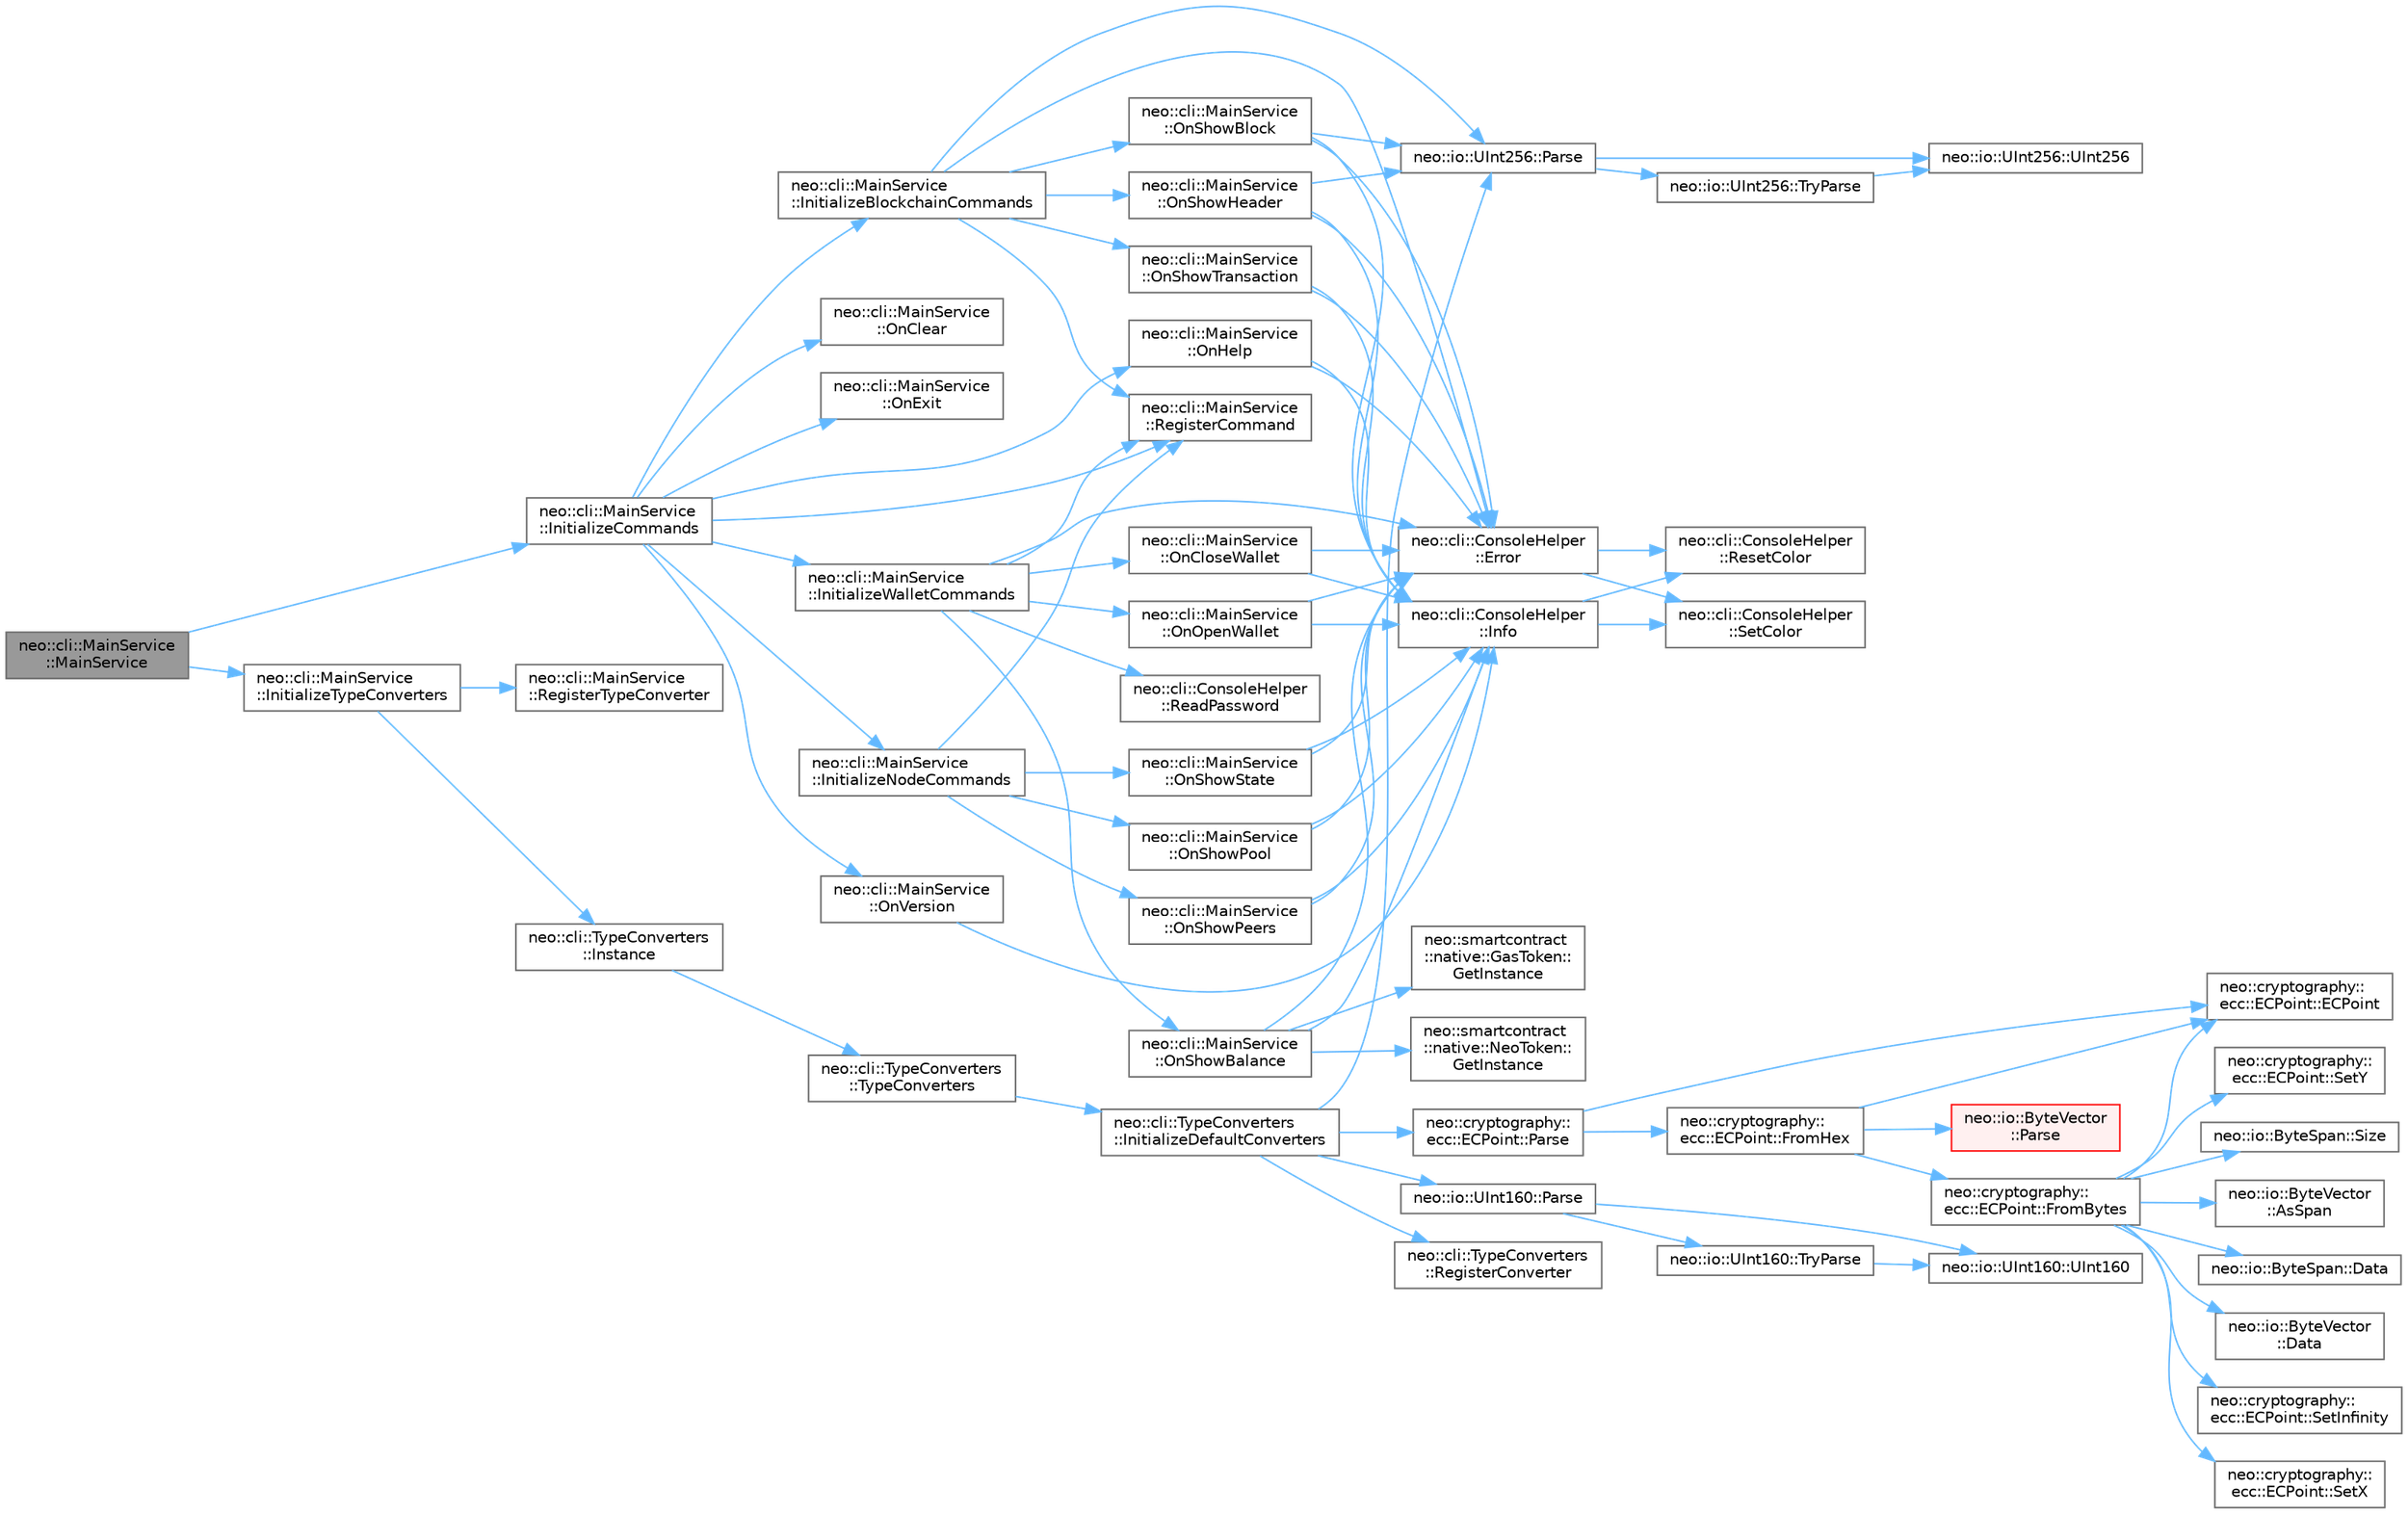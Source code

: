 digraph "neo::cli::MainService::MainService"
{
 // LATEX_PDF_SIZE
  bgcolor="transparent";
  edge [fontname=Helvetica,fontsize=10,labelfontname=Helvetica,labelfontsize=10];
  node [fontname=Helvetica,fontsize=10,shape=box,height=0.2,width=0.4];
  rankdir="LR";
  Node1 [id="Node000001",label="neo::cli::MainService\l::MainService",height=0.2,width=0.4,color="gray40", fillcolor="grey60", style="filled", fontcolor="black",tooltip="Constructs a MainService."];
  Node1 -> Node2 [id="edge1_Node000001_Node000002",color="steelblue1",style="solid",tooltip=" "];
  Node2 [id="Node000002",label="neo::cli::MainService\l::InitializeCommands",height=0.2,width=0.4,color="grey40", fillcolor="white", style="filled",URL="$classneo_1_1cli_1_1_main_service.html#a9a7830733f81a719858024af2b4a70ac",tooltip=" "];
  Node2 -> Node3 [id="edge2_Node000002_Node000003",color="steelblue1",style="solid",tooltip=" "];
  Node3 [id="Node000003",label="neo::cli::MainService\l::InitializeBlockchainCommands",height=0.2,width=0.4,color="grey40", fillcolor="white", style="filled",URL="$classneo_1_1cli_1_1_main_service.html#adc83915216c0a062001cfdb4c568b07e",tooltip=" "];
  Node3 -> Node4 [id="edge3_Node000003_Node000004",color="steelblue1",style="solid",tooltip=" "];
  Node4 [id="Node000004",label="neo::cli::ConsoleHelper\l::Error",height=0.2,width=0.4,color="grey40", fillcolor="white", style="filled",URL="$classneo_1_1cli_1_1_console_helper.html#ac3ec7b1362555499592739354105f6f1",tooltip="Print an error message."];
  Node4 -> Node5 [id="edge4_Node000004_Node000005",color="steelblue1",style="solid",tooltip=" "];
  Node5 [id="Node000005",label="neo::cli::ConsoleHelper\l::ResetColor",height=0.2,width=0.4,color="grey40", fillcolor="white", style="filled",URL="$classneo_1_1cli_1_1_console_helper.html#aa19a32aa086b8165b918589106658595",tooltip="Reset console text color to default."];
  Node4 -> Node6 [id="edge5_Node000004_Node000006",color="steelblue1",style="solid",tooltip=" "];
  Node6 [id="Node000006",label="neo::cli::ConsoleHelper\l::SetColor",height=0.2,width=0.4,color="grey40", fillcolor="white", style="filled",URL="$classneo_1_1cli_1_1_console_helper.html#ad263bec77ecce8013dddb817efef151f",tooltip="Set console text color."];
  Node3 -> Node7 [id="edge6_Node000003_Node000007",color="steelblue1",style="solid",tooltip=" "];
  Node7 [id="Node000007",label="neo::cli::MainService\l::OnShowBlock",height=0.2,width=0.4,color="grey40", fillcolor="white", style="filled",URL="$classneo_1_1cli_1_1_main_service.html#a1bf4923635dfb1d93260232bf82aecc5",tooltip=" "];
  Node7 -> Node4 [id="edge7_Node000007_Node000004",color="steelblue1",style="solid",tooltip=" "];
  Node7 -> Node8 [id="edge8_Node000007_Node000008",color="steelblue1",style="solid",tooltip=" "];
  Node8 [id="Node000008",label="neo::cli::ConsoleHelper\l::Info",height=0.2,width=0.4,color="grey40", fillcolor="white", style="filled",URL="$classneo_1_1cli_1_1_console_helper.html#a6d48e1c45f338bd842bf7fa6bf00b0d9",tooltip="Print an informational message."];
  Node8 -> Node5 [id="edge9_Node000008_Node000005",color="steelblue1",style="solid",tooltip=" "];
  Node8 -> Node6 [id="edge10_Node000008_Node000006",color="steelblue1",style="solid",tooltip=" "];
  Node7 -> Node9 [id="edge11_Node000007_Node000009",color="steelblue1",style="solid",tooltip=" "];
  Node9 [id="Node000009",label="neo::io::UInt256::Parse",height=0.2,width=0.4,color="grey40", fillcolor="white", style="filled",URL="$classneo_1_1io_1_1_u_int256.html#ae9677f80225af25ba870a2e47456ba60",tooltip="Parses a hexadecimal string into a UInt256."];
  Node9 -> Node10 [id="edge12_Node000009_Node000010",color="steelblue1",style="solid",tooltip=" "];
  Node10 [id="Node000010",label="neo::io::UInt256::TryParse",height=0.2,width=0.4,color="grey40", fillcolor="white", style="filled",URL="$classneo_1_1io_1_1_u_int256.html#a4852cc59d65e30d34941404fd555e86e",tooltip="Tries to parse a hexadecimal string into a UInt256."];
  Node10 -> Node11 [id="edge13_Node000010_Node000011",color="steelblue1",style="solid",tooltip=" "];
  Node11 [id="Node000011",label="neo::io::UInt256::UInt256",height=0.2,width=0.4,color="grey40", fillcolor="white", style="filled",URL="$classneo_1_1io_1_1_u_int256.html#a96e96c9590720abc1c4f8c086ff6c051",tooltip="Constructs a UInt256 initialized to zero."];
  Node9 -> Node11 [id="edge14_Node000009_Node000011",color="steelblue1",style="solid",tooltip=" "];
  Node3 -> Node12 [id="edge15_Node000003_Node000012",color="steelblue1",style="solid",tooltip=" "];
  Node12 [id="Node000012",label="neo::cli::MainService\l::OnShowHeader",height=0.2,width=0.4,color="grey40", fillcolor="white", style="filled",URL="$classneo_1_1cli_1_1_main_service.html#a68248538cdbabd4e62043b5bb3740b9e",tooltip=" "];
  Node12 -> Node4 [id="edge16_Node000012_Node000004",color="steelblue1",style="solid",tooltip=" "];
  Node12 -> Node8 [id="edge17_Node000012_Node000008",color="steelblue1",style="solid",tooltip=" "];
  Node12 -> Node9 [id="edge18_Node000012_Node000009",color="steelblue1",style="solid",tooltip=" "];
  Node3 -> Node13 [id="edge19_Node000003_Node000013",color="steelblue1",style="solid",tooltip=" "];
  Node13 [id="Node000013",label="neo::cli::MainService\l::OnShowTransaction",height=0.2,width=0.4,color="grey40", fillcolor="white", style="filled",URL="$classneo_1_1cli_1_1_main_service.html#a9f09d356d8753dfd841a1ac27f367501",tooltip=" "];
  Node13 -> Node4 [id="edge20_Node000013_Node000004",color="steelblue1",style="solid",tooltip=" "];
  Node13 -> Node8 [id="edge21_Node000013_Node000008",color="steelblue1",style="solid",tooltip=" "];
  Node3 -> Node9 [id="edge22_Node000003_Node000009",color="steelblue1",style="solid",tooltip=" "];
  Node3 -> Node14 [id="edge23_Node000003_Node000014",color="steelblue1",style="solid",tooltip=" "];
  Node14 [id="Node000014",label="neo::cli::MainService\l::RegisterCommand",height=0.2,width=0.4,color="grey40", fillcolor="white", style="filled",URL="$classneo_1_1cli_1_1_main_service.html#a87500bf72b8db7033c327dd0a562b1a8",tooltip="Registers a command."];
  Node2 -> Node15 [id="edge24_Node000002_Node000015",color="steelblue1",style="solid",tooltip=" "];
  Node15 [id="Node000015",label="neo::cli::MainService\l::InitializeNodeCommands",height=0.2,width=0.4,color="grey40", fillcolor="white", style="filled",URL="$classneo_1_1cli_1_1_main_service.html#ac4f21727dea19c617d531addbd10b335",tooltip=" "];
  Node15 -> Node16 [id="edge25_Node000015_Node000016",color="steelblue1",style="solid",tooltip=" "];
  Node16 [id="Node000016",label="neo::cli::MainService\l::OnShowPeers",height=0.2,width=0.4,color="grey40", fillcolor="white", style="filled",URL="$classneo_1_1cli_1_1_main_service.html#aff87a0a3cde9685e2f56262ed1fbedbd",tooltip=" "];
  Node16 -> Node4 [id="edge26_Node000016_Node000004",color="steelblue1",style="solid",tooltip=" "];
  Node16 -> Node8 [id="edge27_Node000016_Node000008",color="steelblue1",style="solid",tooltip=" "];
  Node15 -> Node17 [id="edge28_Node000015_Node000017",color="steelblue1",style="solid",tooltip=" "];
  Node17 [id="Node000017",label="neo::cli::MainService\l::OnShowPool",height=0.2,width=0.4,color="grey40", fillcolor="white", style="filled",URL="$classneo_1_1cli_1_1_main_service.html#a7a72be4d9671a7baf17c5afae90f093a",tooltip=" "];
  Node17 -> Node4 [id="edge29_Node000017_Node000004",color="steelblue1",style="solid",tooltip=" "];
  Node17 -> Node8 [id="edge30_Node000017_Node000008",color="steelblue1",style="solid",tooltip=" "];
  Node15 -> Node18 [id="edge31_Node000015_Node000018",color="steelblue1",style="solid",tooltip=" "];
  Node18 [id="Node000018",label="neo::cli::MainService\l::OnShowState",height=0.2,width=0.4,color="grey40", fillcolor="white", style="filled",URL="$classneo_1_1cli_1_1_main_service.html#ac678464ba7a2d5a0f756f6ffc017fbf7",tooltip=" "];
  Node18 -> Node4 [id="edge32_Node000018_Node000004",color="steelblue1",style="solid",tooltip=" "];
  Node18 -> Node8 [id="edge33_Node000018_Node000008",color="steelblue1",style="solid",tooltip=" "];
  Node15 -> Node14 [id="edge34_Node000015_Node000014",color="steelblue1",style="solid",tooltip=" "];
  Node2 -> Node19 [id="edge35_Node000002_Node000019",color="steelblue1",style="solid",tooltip=" "];
  Node19 [id="Node000019",label="neo::cli::MainService\l::InitializeWalletCommands",height=0.2,width=0.4,color="grey40", fillcolor="white", style="filled",URL="$classneo_1_1cli_1_1_main_service.html#a43c254bae6a99ba89d09528d7421bef7",tooltip=" "];
  Node19 -> Node4 [id="edge36_Node000019_Node000004",color="steelblue1",style="solid",tooltip=" "];
  Node19 -> Node20 [id="edge37_Node000019_Node000020",color="steelblue1",style="solid",tooltip=" "];
  Node20 [id="Node000020",label="neo::cli::MainService\l::OnCloseWallet",height=0.2,width=0.4,color="grey40", fillcolor="white", style="filled",URL="$classneo_1_1cli_1_1_main_service.html#a51a015ba97c3183cd58e5e3cc61d5766",tooltip=" "];
  Node20 -> Node4 [id="edge38_Node000020_Node000004",color="steelblue1",style="solid",tooltip=" "];
  Node20 -> Node8 [id="edge39_Node000020_Node000008",color="steelblue1",style="solid",tooltip=" "];
  Node19 -> Node21 [id="edge40_Node000019_Node000021",color="steelblue1",style="solid",tooltip=" "];
  Node21 [id="Node000021",label="neo::cli::MainService\l::OnOpenWallet",height=0.2,width=0.4,color="grey40", fillcolor="white", style="filled",URL="$classneo_1_1cli_1_1_main_service.html#aab25aa43c59976bb4227ab9e9a29450c",tooltip=" "];
  Node21 -> Node4 [id="edge41_Node000021_Node000004",color="steelblue1",style="solid",tooltip=" "];
  Node21 -> Node8 [id="edge42_Node000021_Node000008",color="steelblue1",style="solid",tooltip=" "];
  Node19 -> Node22 [id="edge43_Node000019_Node000022",color="steelblue1",style="solid",tooltip=" "];
  Node22 [id="Node000022",label="neo::cli::MainService\l::OnShowBalance",height=0.2,width=0.4,color="grey40", fillcolor="white", style="filled",URL="$classneo_1_1cli_1_1_main_service.html#a2d19641126a93c359d617b7eea0b6dad",tooltip=" "];
  Node22 -> Node4 [id="edge44_Node000022_Node000004",color="steelblue1",style="solid",tooltip=" "];
  Node22 -> Node23 [id="edge45_Node000022_Node000023",color="steelblue1",style="solid",tooltip=" "];
  Node23 [id="Node000023",label="neo::smartcontract\l::native::GasToken::\lGetInstance",height=0.2,width=0.4,color="grey40", fillcolor="white", style="filled",URL="$classneo_1_1smartcontract_1_1native_1_1_gas_token.html#a0a5458f42995bd194a55d5f24d3a72a6",tooltip="Gets the instance."];
  Node22 -> Node24 [id="edge46_Node000022_Node000024",color="steelblue1",style="solid",tooltip=" "];
  Node24 [id="Node000024",label="neo::smartcontract\l::native::NeoToken::\lGetInstance",height=0.2,width=0.4,color="grey40", fillcolor="white", style="filled",URL="$classneo_1_1smartcontract_1_1native_1_1_neo_token.html#a90cb76fc97b70fbb68bd14545704e463",tooltip="Gets the instance."];
  Node22 -> Node8 [id="edge47_Node000022_Node000008",color="steelblue1",style="solid",tooltip=" "];
  Node19 -> Node25 [id="edge48_Node000019_Node000025",color="steelblue1",style="solid",tooltip=" "];
  Node25 [id="Node000025",label="neo::cli::ConsoleHelper\l::ReadPassword",height=0.2,width=0.4,color="grey40", fillcolor="white", style="filled",URL="$classneo_1_1cli_1_1_console_helper.html#a9ae9feae6c7d9484b9e06e5c5947357f",tooltip="Read a password from console (hidden input)"];
  Node19 -> Node14 [id="edge49_Node000019_Node000014",color="steelblue1",style="solid",tooltip=" "];
  Node2 -> Node26 [id="edge50_Node000002_Node000026",color="steelblue1",style="solid",tooltip=" "];
  Node26 [id="Node000026",label="neo::cli::MainService\l::OnClear",height=0.2,width=0.4,color="grey40", fillcolor="white", style="filled",URL="$classneo_1_1cli_1_1_main_service.html#a6ccba4bb805efb0645494a1e904a5a11",tooltip=" "];
  Node2 -> Node27 [id="edge51_Node000002_Node000027",color="steelblue1",style="solid",tooltip=" "];
  Node27 [id="Node000027",label="neo::cli::MainService\l::OnExit",height=0.2,width=0.4,color="grey40", fillcolor="white", style="filled",URL="$classneo_1_1cli_1_1_main_service.html#af0d4250c361e2c5731c8fb9e4d9110bb",tooltip=" "];
  Node2 -> Node28 [id="edge52_Node000002_Node000028",color="steelblue1",style="solid",tooltip=" "];
  Node28 [id="Node000028",label="neo::cli::MainService\l::OnHelp",height=0.2,width=0.4,color="grey40", fillcolor="white", style="filled",URL="$classneo_1_1cli_1_1_main_service.html#a9faf8096fde3bc89a82fb4a264e1fc4d",tooltip=" "];
  Node28 -> Node4 [id="edge53_Node000028_Node000004",color="steelblue1",style="solid",tooltip=" "];
  Node28 -> Node8 [id="edge54_Node000028_Node000008",color="steelblue1",style="solid",tooltip=" "];
  Node2 -> Node29 [id="edge55_Node000002_Node000029",color="steelblue1",style="solid",tooltip=" "];
  Node29 [id="Node000029",label="neo::cli::MainService\l::OnVersion",height=0.2,width=0.4,color="grey40", fillcolor="white", style="filled",URL="$classneo_1_1cli_1_1_main_service.html#ace61304af1f9a0aff1b3e31774c19801",tooltip=" "];
  Node29 -> Node8 [id="edge56_Node000029_Node000008",color="steelblue1",style="solid",tooltip=" "];
  Node2 -> Node14 [id="edge57_Node000002_Node000014",color="steelblue1",style="solid",tooltip=" "];
  Node1 -> Node30 [id="edge58_Node000001_Node000030",color="steelblue1",style="solid",tooltip=" "];
  Node30 [id="Node000030",label="neo::cli::MainService\l::InitializeTypeConverters",height=0.2,width=0.4,color="grey40", fillcolor="white", style="filled",URL="$classneo_1_1cli_1_1_main_service.html#afb67bf94eafa499626928ce0b1ee816c",tooltip=" "];
  Node30 -> Node31 [id="edge59_Node000030_Node000031",color="steelblue1",style="solid",tooltip=" "];
  Node31 [id="Node000031",label="neo::cli::TypeConverters\l::Instance",height=0.2,width=0.4,color="grey40", fillcolor="white", style="filled",URL="$classneo_1_1cli_1_1_type_converters.html#a3c377efc4f193fec8a3101c25fdcb26d",tooltip="Gets the instance."];
  Node31 -> Node32 [id="edge60_Node000031_Node000032",color="steelblue1",style="solid",tooltip=" "];
  Node32 [id="Node000032",label="neo::cli::TypeConverters\l::TypeConverters",height=0.2,width=0.4,color="grey40", fillcolor="white", style="filled",URL="$classneo_1_1cli_1_1_type_converters.html#a1f73acb99165c1fc770b45105f2b33c2",tooltip=" "];
  Node32 -> Node33 [id="edge61_Node000032_Node000033",color="steelblue1",style="solid",tooltip=" "];
  Node33 [id="Node000033",label="neo::cli::TypeConverters\l::InitializeDefaultConverters",height=0.2,width=0.4,color="grey40", fillcolor="white", style="filled",URL="$classneo_1_1cli_1_1_type_converters.html#a9183e5c96a8c831dda43b70f10f69f1f",tooltip="Initializes the default type converters."];
  Node33 -> Node34 [id="edge62_Node000033_Node000034",color="steelblue1",style="solid",tooltip=" "];
  Node34 [id="Node000034",label="neo::cryptography::\lecc::ECPoint::Parse",height=0.2,width=0.4,color="grey40", fillcolor="white", style="filled",URL="$classneo_1_1cryptography_1_1ecc_1_1_e_c_point.html#a1c75d3fc7ae853e91db5d592b39a2ebb",tooltip="Parses an ECPoint from a hex string."];
  Node34 -> Node35 [id="edge63_Node000034_Node000035",color="steelblue1",style="solid",tooltip=" "];
  Node35 [id="Node000035",label="neo::cryptography::\lecc::ECPoint::ECPoint",height=0.2,width=0.4,color="grey40", fillcolor="white", style="filled",URL="$classneo_1_1cryptography_1_1ecc_1_1_e_c_point.html#ae4a83f7a5dcc95b65abd3e694adff846",tooltip="Constructs an empty ECPoint."];
  Node34 -> Node36 [id="edge64_Node000034_Node000036",color="steelblue1",style="solid",tooltip=" "];
  Node36 [id="Node000036",label="neo::cryptography::\lecc::ECPoint::FromHex",height=0.2,width=0.4,color="grey40", fillcolor="white", style="filled",URL="$classneo_1_1cryptography_1_1ecc_1_1_e_c_point.html#aee2f331e27180796eeaea7f7a195c7e4",tooltip="Creates an ECPoint from a hex string."];
  Node36 -> Node35 [id="edge65_Node000036_Node000035",color="steelblue1",style="solid",tooltip=" "];
  Node36 -> Node37 [id="edge66_Node000036_Node000037",color="steelblue1",style="solid",tooltip=" "];
  Node37 [id="Node000037",label="neo::cryptography::\lecc::ECPoint::FromBytes",height=0.2,width=0.4,color="grey40", fillcolor="white", style="filled",URL="$classneo_1_1cryptography_1_1ecc_1_1_e_c_point.html#a76149bc8215c7297d3bd54d273bdaaca",tooltip="Creates an ECPoint from a byte array."];
  Node37 -> Node38 [id="edge67_Node000037_Node000038",color="steelblue1",style="solid",tooltip=" "];
  Node38 [id="Node000038",label="neo::io::ByteVector\l::AsSpan",height=0.2,width=0.4,color="grey40", fillcolor="white", style="filled",URL="$classneo_1_1io_1_1_byte_vector.html#a95791d958ed4ec88d32e811b51d90451",tooltip="Converts the ByteVector to a ByteSpan."];
  Node37 -> Node39 [id="edge68_Node000037_Node000039",color="steelblue1",style="solid",tooltip=" "];
  Node39 [id="Node000039",label="neo::io::ByteSpan::Data",height=0.2,width=0.4,color="grey40", fillcolor="white", style="filled",URL="$classneo_1_1io_1_1_byte_span.html#a0285a19eb5cd212ecd1079e0bc5e494c",tooltip="Gets a pointer to the data."];
  Node37 -> Node40 [id="edge69_Node000037_Node000040",color="steelblue1",style="solid",tooltip=" "];
  Node40 [id="Node000040",label="neo::io::ByteVector\l::Data",height=0.2,width=0.4,color="grey40", fillcolor="white", style="filled",URL="$classneo_1_1io_1_1_byte_vector.html#a971af50d2778c4435c924cf4b839e8a1",tooltip="Gets a pointer to the data."];
  Node37 -> Node35 [id="edge70_Node000037_Node000035",color="steelblue1",style="solid",tooltip=" "];
  Node37 -> Node41 [id="edge71_Node000037_Node000041",color="steelblue1",style="solid",tooltip=" "];
  Node41 [id="Node000041",label="neo::cryptography::\lecc::ECPoint::SetInfinity",height=0.2,width=0.4,color="grey40", fillcolor="white", style="filled",URL="$classneo_1_1cryptography_1_1ecc_1_1_e_c_point.html#a1dd6d4a8073b2c4effa350fd1eaecb73",tooltip="Sets whether this point is at infinity."];
  Node37 -> Node42 [id="edge72_Node000037_Node000042",color="steelblue1",style="solid",tooltip=" "];
  Node42 [id="Node000042",label="neo::cryptography::\lecc::ECPoint::SetX",height=0.2,width=0.4,color="grey40", fillcolor="white", style="filled",URL="$classneo_1_1cryptography_1_1ecc_1_1_e_c_point.html#abea50aec908986d1271d824ae00400b7",tooltip="Sets the X coordinate."];
  Node37 -> Node43 [id="edge73_Node000037_Node000043",color="steelblue1",style="solid",tooltip=" "];
  Node43 [id="Node000043",label="neo::cryptography::\lecc::ECPoint::SetY",height=0.2,width=0.4,color="grey40", fillcolor="white", style="filled",URL="$classneo_1_1cryptography_1_1ecc_1_1_e_c_point.html#a052a97ced0b56150a48256bbece321c5",tooltip="Sets the Y coordinate."];
  Node37 -> Node44 [id="edge74_Node000037_Node000044",color="steelblue1",style="solid",tooltip=" "];
  Node44 [id="Node000044",label="neo::io::ByteSpan::Size",height=0.2,width=0.4,color="grey40", fillcolor="white", style="filled",URL="$classneo_1_1io_1_1_byte_span.html#a4a869430800a37dcbeefac6f36468fcb",tooltip="Gets the size of the ByteSpan."];
  Node36 -> Node45 [id="edge75_Node000036_Node000045",color="steelblue1",style="solid",tooltip=" "];
  Node45 [id="Node000045",label="neo::io::ByteVector\l::Parse",height=0.2,width=0.4,color="red", fillcolor="#FFF0F0", style="filled",URL="$classneo_1_1io_1_1_byte_vector.html#a242d1da5fa393beea8d3f0a8cd14497b",tooltip="Parses a hexadecimal string into a ByteVector."];
  Node33 -> Node47 [id="edge76_Node000033_Node000047",color="steelblue1",style="solid",tooltip=" "];
  Node47 [id="Node000047",label="neo::io::UInt160::Parse",height=0.2,width=0.4,color="grey40", fillcolor="white", style="filled",URL="$classneo_1_1io_1_1_u_int160.html#aff15950166fb8a9a018e85e419500115",tooltip="Parses a hexadecimal string into a UInt160."];
  Node47 -> Node48 [id="edge77_Node000047_Node000048",color="steelblue1",style="solid",tooltip=" "];
  Node48 [id="Node000048",label="neo::io::UInt160::TryParse",height=0.2,width=0.4,color="grey40", fillcolor="white", style="filled",URL="$classneo_1_1io_1_1_u_int160.html#ab05ad86c095702985a3c48b025c6e0bc",tooltip="Tries to parse a hexadecimal string into a UInt160."];
  Node48 -> Node49 [id="edge78_Node000048_Node000049",color="steelblue1",style="solid",tooltip=" "];
  Node49 [id="Node000049",label="neo::io::UInt160::UInt160",height=0.2,width=0.4,color="grey40", fillcolor="white", style="filled",URL="$classneo_1_1io_1_1_u_int160.html#a975ac19e433b0ceb17f5b56454667fa5",tooltip="Constructs a UInt160 initialized to zero."];
  Node47 -> Node49 [id="edge79_Node000047_Node000049",color="steelblue1",style="solid",tooltip=" "];
  Node33 -> Node9 [id="edge80_Node000033_Node000009",color="steelblue1",style="solid",tooltip=" "];
  Node33 -> Node50 [id="edge81_Node000033_Node000050",color="steelblue1",style="solid",tooltip=" "];
  Node50 [id="Node000050",label="neo::cli::TypeConverters\l::RegisterConverter",height=0.2,width=0.4,color="grey40", fillcolor="white", style="filled",URL="$classneo_1_1cli_1_1_type_converters.html#a9cafe5b36cc89bef5448ca7db5ac7905",tooltip="Registers a type converter."];
  Node30 -> Node51 [id="edge82_Node000030_Node000051",color="steelblue1",style="solid",tooltip=" "];
  Node51 [id="Node000051",label="neo::cli::MainService\l::RegisterTypeConverter",height=0.2,width=0.4,color="grey40", fillcolor="white", style="filled",URL="$classneo_1_1cli_1_1_main_service.html#a4fed03627cec237d6ac47cd7710a8c07",tooltip="Registers a type converter."];
}
